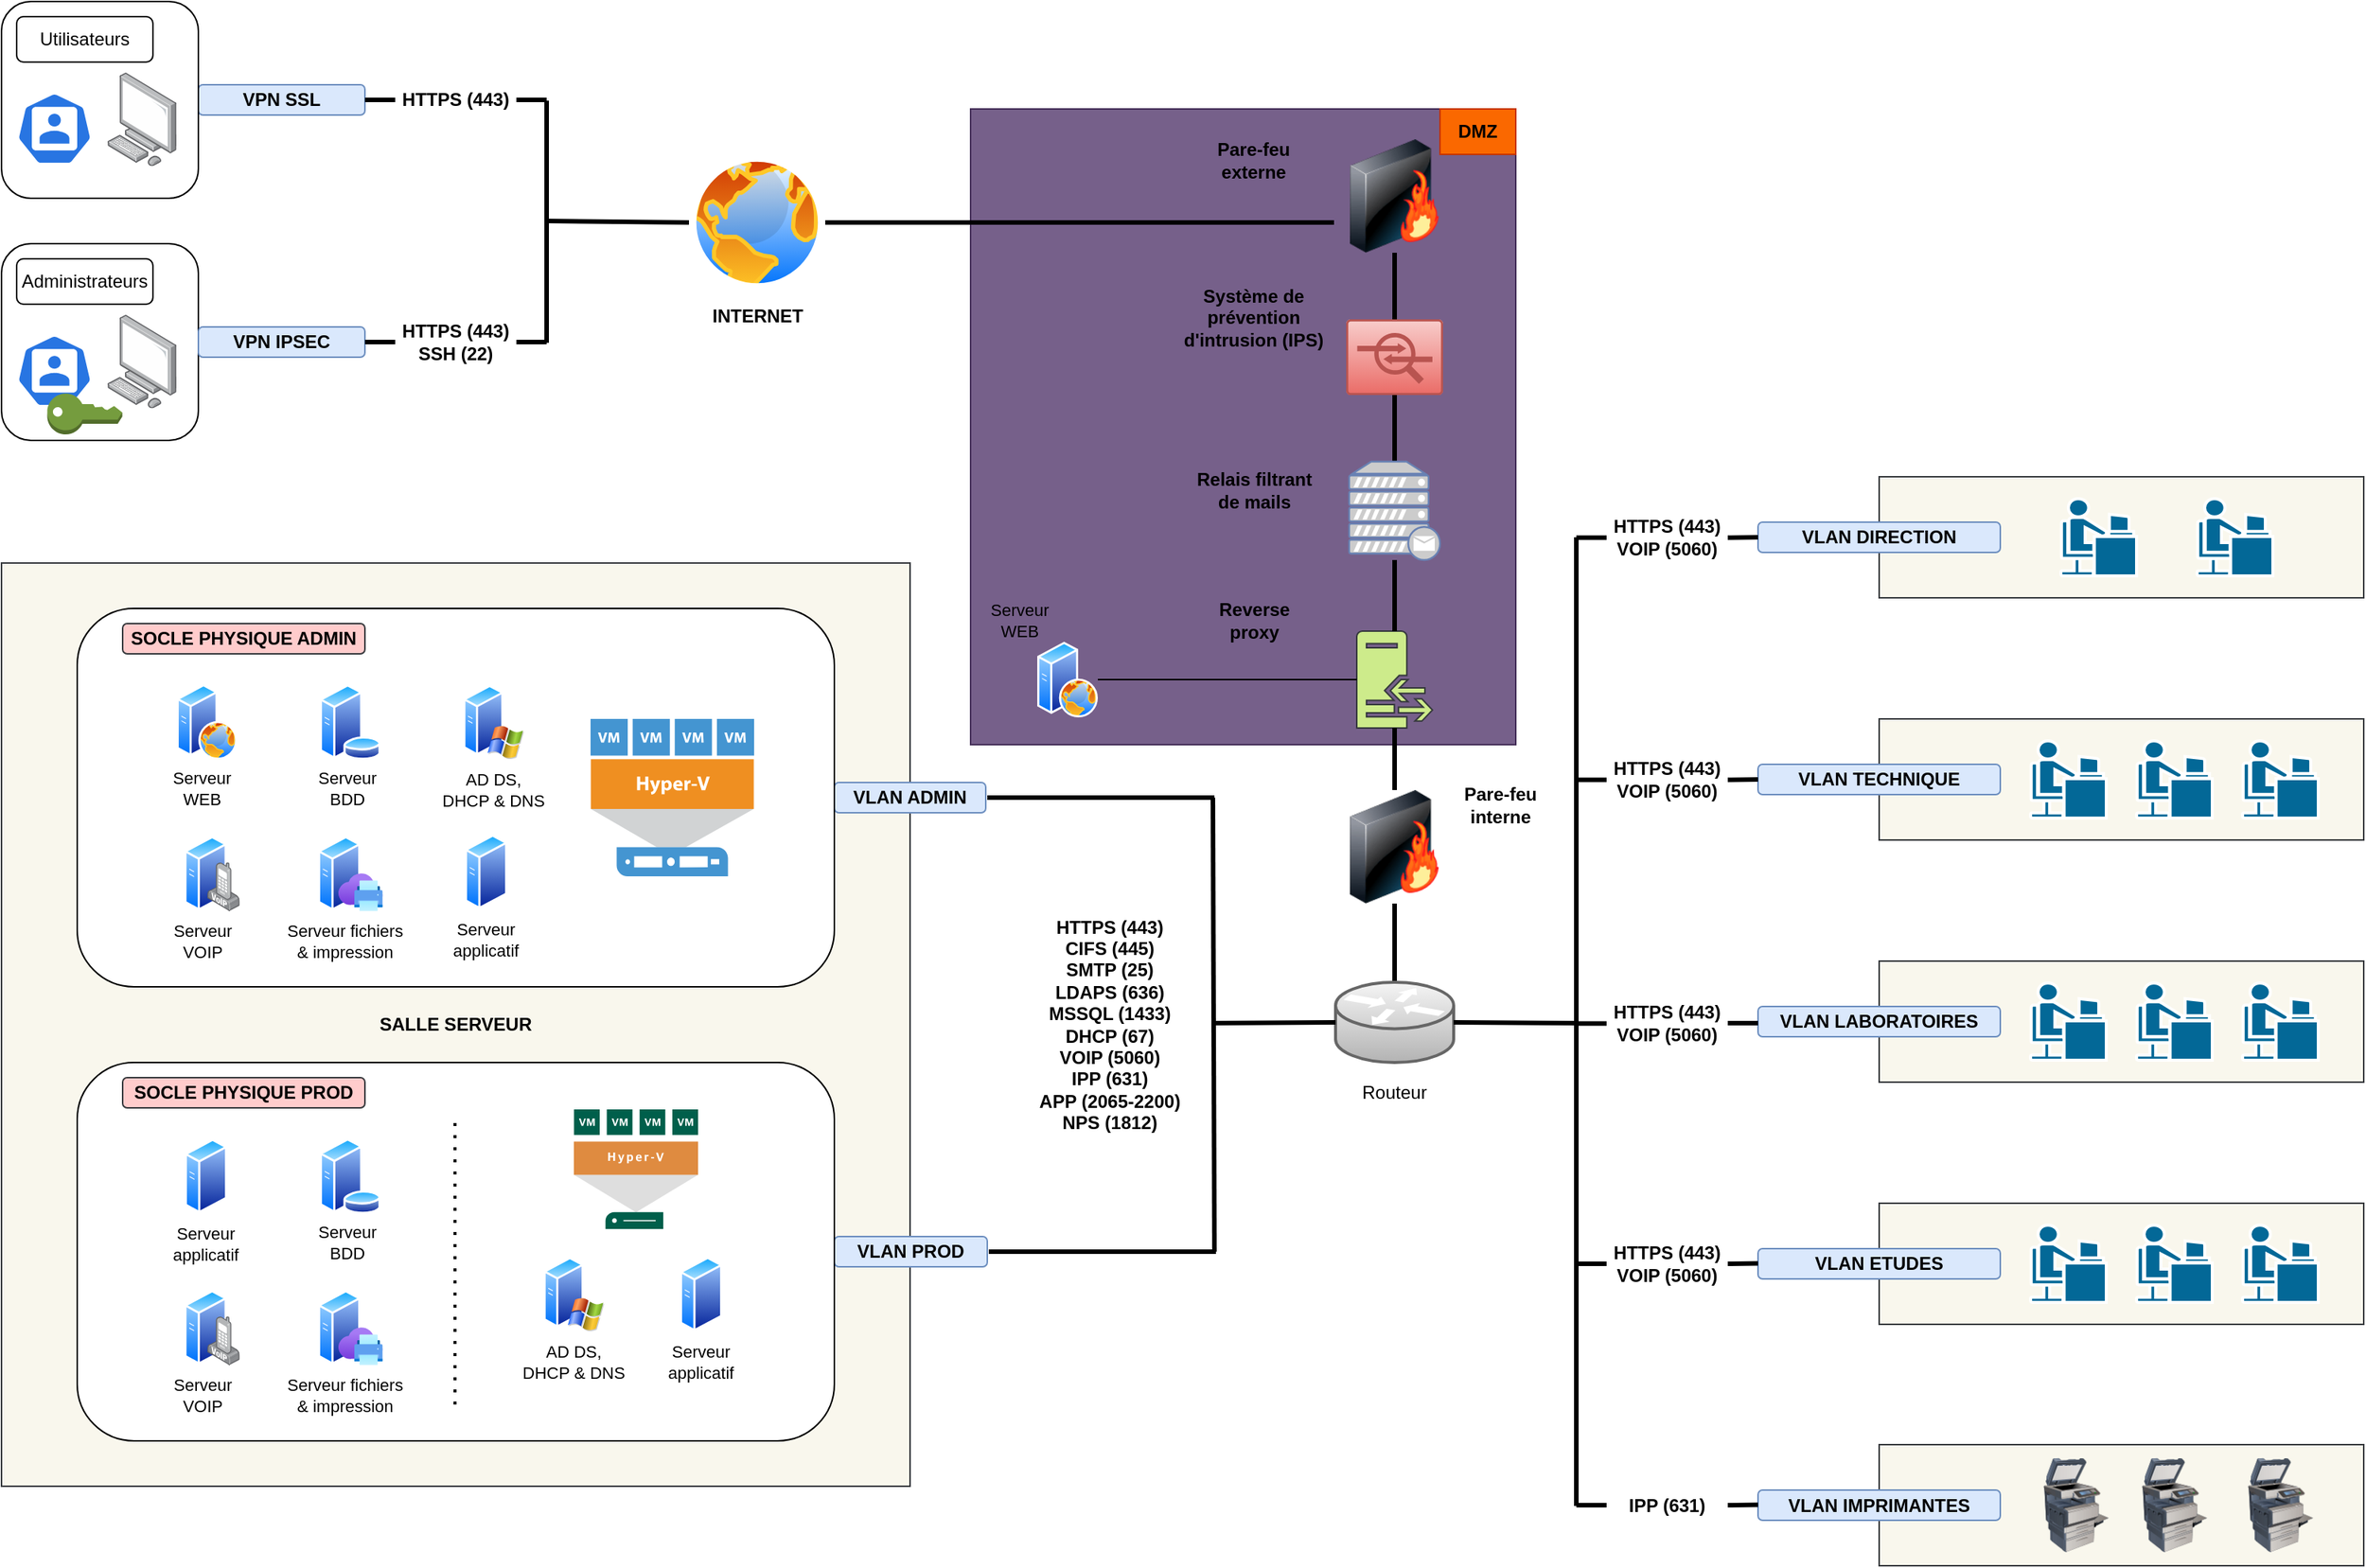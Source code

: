 <mxfile version="21.6.8" type="github">
  <diagram name="Page-1" id="MCT49AQhwEGtnlmwYJ10">
    <mxGraphModel dx="1687" dy="893" grid="1" gridSize="10" guides="1" tooltips="1" connect="1" arrows="1" fold="1" page="1" pageScale="1" pageWidth="1654" pageHeight="1169" math="0" shadow="0">
      <root>
        <mxCell id="0" />
        <mxCell id="1" parent="0" />
        <mxCell id="jCJfGkQqWoNBRLW-9uKO-20" value="" style="rounded=0;whiteSpace=wrap;html=1;shadow=0;glass=0;align=center;fillColor=#f9f7ed;strokeColor=#36393d;" vertex="1" parent="1">
          <mxGeometry x="1240" y="982.5" width="320" height="80" as="geometry" />
        </mxCell>
        <mxCell id="b2DGYJgMwJJJ3EHB0AAI-1" value="" style="rounded=0;whiteSpace=wrap;html=1;fillColor=#76608a;fontColor=#ffffff;strokeColor=#432D57;" parent="1" vertex="1">
          <mxGeometry x="640" y="100" width="360" height="420" as="geometry" />
        </mxCell>
        <mxCell id="NRB_2qwOOceBcr5W2XaW-192" value="" style="rounded=0;whiteSpace=wrap;html=1;shadow=0;glass=0;align=center;fillColor=#f9f7ed;strokeColor=#36393d;" parent="1" vertex="1">
          <mxGeometry x="1240" y="823" width="320" height="80" as="geometry" />
        </mxCell>
        <mxCell id="NRB_2qwOOceBcr5W2XaW-191" value="" style="rounded=0;whiteSpace=wrap;html=1;shadow=0;glass=0;align=center;fillColor=#f9f7ed;strokeColor=#36393d;" parent="1" vertex="1">
          <mxGeometry x="1240" y="663" width="320" height="80" as="geometry" />
        </mxCell>
        <mxCell id="NRB_2qwOOceBcr5W2XaW-190" value="" style="rounded=0;whiteSpace=wrap;html=1;shadow=0;glass=0;align=center;fillColor=#f9f7ed;strokeColor=#36393d;" parent="1" vertex="1">
          <mxGeometry x="1240" y="503" width="320" height="80" as="geometry" />
        </mxCell>
        <mxCell id="NRB_2qwOOceBcr5W2XaW-188" value="" style="rounded=0;whiteSpace=wrap;html=1;shadow=0;glass=0;align=center;fillColor=#f9f7ed;strokeColor=#36393d;" parent="1" vertex="1">
          <mxGeometry x="1240" y="343" width="320" height="80" as="geometry" />
        </mxCell>
        <mxCell id="NRB_2qwOOceBcr5W2XaW-57" value="&lt;div align=&quot;center&quot;&gt;&lt;b&gt;SALLE SERVEUR&lt;/b&gt;&lt;/div&gt;" style="rounded=0;whiteSpace=wrap;html=1;shadow=0;glass=0;align=center;fillColor=#f9f7ed;strokeColor=#36393d;" parent="1" vertex="1">
          <mxGeometry y="400" width="600" height="610" as="geometry" />
        </mxCell>
        <mxCell id="4GmKf-bt9O3A-WDNOiVA-13" value="" style="rounded=1;whiteSpace=wrap;html=1;" parent="1" vertex="1">
          <mxGeometry y="189" width="130" height="130" as="geometry" />
        </mxCell>
        <mxCell id="4GmKf-bt9O3A-WDNOiVA-14" value="" style="image;points=[];aspect=fixed;html=1;align=center;shadow=0;dashed=0;image=img/lib/allied_telesis/computer_and_terminals/Personal_Computer.svg;" parent="1" vertex="1">
          <mxGeometry x="70" y="236" width="45.6" height="61.8" as="geometry" />
        </mxCell>
        <mxCell id="4GmKf-bt9O3A-WDNOiVA-15" value="" style="sketch=0;html=1;dashed=0;whitespace=wrap;fillColor=#2875E2;strokeColor=#ffffff;points=[[0.005,0.63,0],[0.1,0.2,0],[0.9,0.2,0],[0.5,0,0],[0.995,0.63,0],[0.72,0.99,0],[0.5,1,0],[0.28,0.99,0]];verticalLabelPosition=bottom;align=center;verticalAlign=top;shape=mxgraph.kubernetes.icon;prIcon=user" parent="1" vertex="1">
          <mxGeometry x="10" y="249" width="50" height="48" as="geometry" />
        </mxCell>
        <mxCell id="4GmKf-bt9O3A-WDNOiVA-16" value="Administrateurs" style="rounded=1;whiteSpace=wrap;html=1;" parent="1" vertex="1">
          <mxGeometry x="10" y="199" width="90" height="30" as="geometry" />
        </mxCell>
        <mxCell id="4GmKf-bt9O3A-WDNOiVA-17" value="" style="endArrow=none;html=1;rounded=0;exitX=1;exitY=0.5;exitDx=0;exitDy=0;strokeWidth=3;" parent="1" source="NRB_2qwOOceBcr5W2XaW-197" edge="1">
          <mxGeometry width="50" height="50" relative="1" as="geometry">
            <mxPoint x="190" y="319" as="sourcePoint" />
            <mxPoint x="360" y="94" as="targetPoint" />
          </mxGeometry>
        </mxCell>
        <mxCell id="4GmKf-bt9O3A-WDNOiVA-18" value="" style="endArrow=none;html=1;rounded=0;exitX=1;exitY=0.5;exitDx=0;exitDy=0;strokeWidth=3;jumpStyle=gap;" parent="1" source="NRB_2qwOOceBcr5W2XaW-200" edge="1">
          <mxGeometry width="50" height="50" relative="1" as="geometry">
            <mxPoint x="150" y="259" as="sourcePoint" />
            <mxPoint x="360" y="254" as="targetPoint" />
          </mxGeometry>
        </mxCell>
        <mxCell id="NRB_2qwOOceBcr5W2XaW-8" value="&lt;b&gt;VPN SSL&lt;br&gt;&lt;/b&gt;" style="rounded=1;whiteSpace=wrap;html=1;shadow=0;glass=0;fillColor=#dae8fc;strokeColor=#6c8ebf;" parent="1" vertex="1">
          <mxGeometry x="130" y="84" width="110" height="20" as="geometry" />
        </mxCell>
        <mxCell id="NRB_2qwOOceBcr5W2XaW-9" value="&lt;p align=&quot;center&quot; style=&quot;line-height: 120%;&quot;&gt;&lt;/p&gt;&lt;div align=&quot;center&quot;&gt;&lt;b&gt;VPN IPSEC&lt;/b&gt;&lt;br&gt;&lt;/div&gt;&lt;p align=&quot;center&quot;&gt;&lt;/p&gt;" style="rounded=1;whiteSpace=wrap;html=1;shadow=0;glass=0;fillColor=#dae8fc;strokeColor=#6c8ebf;align=center;" parent="1" vertex="1">
          <mxGeometry x="130" y="244" width="110" height="20" as="geometry" />
        </mxCell>
        <mxCell id="NRB_2qwOOceBcr5W2XaW-11" value="" style="endArrow=none;html=1;rounded=0;strokeWidth=3;" parent="1" edge="1">
          <mxGeometry width="50" height="50" relative="1" as="geometry">
            <mxPoint x="360" y="254.5" as="sourcePoint" />
            <mxPoint x="360" y="94.5" as="targetPoint" />
          </mxGeometry>
        </mxCell>
        <mxCell id="NRB_2qwOOceBcr5W2XaW-12" value="" style="endArrow=none;html=1;rounded=0;strokeWidth=3;entryX=0;entryY=0.5;entryDx=0;entryDy=0;" parent="1" target="NRB_2qwOOceBcr5W2XaW-10" edge="1">
          <mxGeometry width="50" height="50" relative="1" as="geometry">
            <mxPoint x="360" y="174" as="sourcePoint" />
            <mxPoint x="480.0" y="172" as="targetPoint" />
          </mxGeometry>
        </mxCell>
        <mxCell id="NRB_2qwOOceBcr5W2XaW-10" value="&lt;b&gt;INTERNET&lt;/b&gt;" style="image;aspect=fixed;perimeter=ellipsePerimeter;html=1;align=center;shadow=0;dashed=0;spacingTop=3;image=img/lib/active_directory/internet_globe.svg;" parent="1" vertex="1">
          <mxGeometry x="454" y="130" width="90" height="90" as="geometry" />
        </mxCell>
        <mxCell id="NRB_2qwOOceBcr5W2XaW-16" value="" style="image;html=1;image=img/lib/clip_art/networking/Firewall-page1_128x128.png;imageBackground=none;" parent="1" vertex="1">
          <mxGeometry x="882.5" y="120" width="75" height="75" as="geometry" />
        </mxCell>
        <mxCell id="NRB_2qwOOceBcr5W2XaW-17" value="" style="sketch=0;points=[[0.015,0.015,0],[0.985,0.015,0],[0.985,0.985,0],[0.015,0.985,0],[0.25,0,0],[0.5,0,0],[0.75,0,0],[1,0.25,0],[1,0.5,0],[1,0.75,0],[0.75,1,0],[0.5,1,0],[0.25,1,0],[0,0.75,0],[0,0.5,0],[0,0.25,0]];verticalLabelPosition=bottom;html=1;verticalAlign=top;aspect=fixed;align=center;pointerEvents=1;shape=mxgraph.cisco19.rect;prIcon=ips_ids;fillColor=#f8cecc;strokeColor=#b85450;gradientColor=#ea6b66;gradientDirection=south;" parent="1" vertex="1">
          <mxGeometry x="888" y="239" width="64" height="50" as="geometry" />
        </mxCell>
        <mxCell id="NRB_2qwOOceBcr5W2XaW-18" value="" style="endArrow=none;html=1;rounded=0;strokeWidth=3;entryX=0.5;entryY=1;entryDx=0;entryDy=0;exitX=0.5;exitY=0;exitDx=0;exitDy=0;exitPerimeter=0;" parent="1" source="NRB_2qwOOceBcr5W2XaW-17" target="NRB_2qwOOceBcr5W2XaW-16" edge="1">
          <mxGeometry width="50" height="50" relative="1" as="geometry">
            <mxPoint x="930" y="270" as="sourcePoint" />
            <mxPoint x="930" y="154" as="targetPoint" />
          </mxGeometry>
        </mxCell>
        <mxCell id="NRB_2qwOOceBcr5W2XaW-19" value="" style="sketch=0;pointerEvents=1;shadow=0;dashed=0;html=1;strokeColor=#36393d;fillColor=#cdeb8b;labelPosition=center;verticalLabelPosition=bottom;verticalAlign=top;outlineConnect=0;align=center;shape=mxgraph.office.servers.reverse_proxy;" parent="1" vertex="1">
          <mxGeometry x="895" y="445" width="50" height="64" as="geometry" />
        </mxCell>
        <mxCell id="NRB_2qwOOceBcr5W2XaW-20" value="" style="endArrow=none;html=1;rounded=0;strokeWidth=3;entryX=0.5;entryY=1;entryDx=0;entryDy=0;entryPerimeter=0;" parent="1" source="jCJfGkQqWoNBRLW-9uKO-28" target="NRB_2qwOOceBcr5W2XaW-17" edge="1">
          <mxGeometry width="50" height="50" relative="1" as="geometry">
            <mxPoint x="930" y="390" as="sourcePoint" />
            <mxPoint x="930" y="350" as="targetPoint" />
          </mxGeometry>
        </mxCell>
        <mxCell id="NRB_2qwOOceBcr5W2XaW-21" value="" style="endArrow=none;html=1;rounded=0;strokeWidth=3;exitX=0.5;exitY=0;exitDx=0;exitDy=0;" parent="1" source="NRB_2qwOOceBcr5W2XaW-22" target="NRB_2qwOOceBcr5W2XaW-19" edge="1">
          <mxGeometry width="50" height="50" relative="1" as="geometry">
            <mxPoint x="920" y="569" as="sourcePoint" />
            <mxPoint x="920" y="579" as="targetPoint" />
          </mxGeometry>
        </mxCell>
        <mxCell id="NRB_2qwOOceBcr5W2XaW-22" value="" style="image;html=1;image=img/lib/clip_art/networking/Firewall-page1_128x128.png;imageBackground=none;" parent="1" vertex="1">
          <mxGeometry x="882.5" y="550" width="75" height="75" as="geometry" />
        </mxCell>
        <mxCell id="NRB_2qwOOceBcr5W2XaW-23" value="" style="endArrow=none;html=1;rounded=0;strokeWidth=3;entryX=0.5;entryY=1;entryDx=0;entryDy=0;exitX=0.5;exitY=0;exitDx=0;exitDy=0;exitPerimeter=0;" parent="1" target="NRB_2qwOOceBcr5W2XaW-22" edge="1">
          <mxGeometry width="50" height="50" relative="1" as="geometry">
            <mxPoint x="920.0" y="683" as="sourcePoint" />
            <mxPoint x="930" y="597" as="targetPoint" />
          </mxGeometry>
        </mxCell>
        <mxCell id="NRB_2qwOOceBcr5W2XaW-27" value="" style="shape=mxgraph.cisco.routers.router;html=1;pointerEvents=1;dashed=0;strokeWidth=2;verticalLabelPosition=bottom;verticalAlign=top;align=center;outlineConnect=0;fillColor=#f5f5f5;gradientColor=#b3b3b3;strokeColor=#666666;" parent="1" vertex="1">
          <mxGeometry x="881" y="677" width="78" height="53" as="geometry" />
        </mxCell>
        <mxCell id="NRB_2qwOOceBcr5W2XaW-30" value="" style="endArrow=none;html=1;rounded=0;strokeWidth=3;entryX=0;entryY=0.5;entryDx=0;entryDy=0;entryPerimeter=0;targetPerimeterSpacing=0;" parent="1" target="NRB_2qwOOceBcr5W2XaW-27" edge="1">
          <mxGeometry width="50" height="50" relative="1" as="geometry">
            <mxPoint x="800" y="704" as="sourcePoint" />
            <mxPoint x="840" y="730" as="targetPoint" />
          </mxGeometry>
        </mxCell>
        <mxCell id="NRB_2qwOOceBcr5W2XaW-32" value="" style="endArrow=none;html=1;rounded=0;strokeWidth=3;" parent="1" edge="1">
          <mxGeometry width="50" height="50" relative="1" as="geometry">
            <mxPoint x="801" y="855" as="sourcePoint" />
            <mxPoint x="800" y="555" as="targetPoint" />
          </mxGeometry>
        </mxCell>
        <mxCell id="NRB_2qwOOceBcr5W2XaW-34" value="" style="endArrow=none;html=1;rounded=0;exitX=1;exitY=0.5;exitDx=0;exitDy=0;strokeWidth=3;jumpStyle=gap;" parent="1" edge="1">
          <mxGeometry width="50" height="50" relative="1" as="geometry">
            <mxPoint x="651" y="555" as="sourcePoint" />
            <mxPoint x="801" y="555" as="targetPoint" />
          </mxGeometry>
        </mxCell>
        <mxCell id="NRB_2qwOOceBcr5W2XaW-35" value="VLAN ADMIN" style="rounded=1;whiteSpace=wrap;html=1;shadow=0;glass=0;fillColor=#dae8fc;strokeColor=#6c8ebf;align=center;fontStyle=1" parent="1" vertex="1">
          <mxGeometry x="550" y="545" width="100" height="20" as="geometry" />
        </mxCell>
        <mxCell id="NRB_2qwOOceBcr5W2XaW-37" value="" style="endArrow=none;html=1;rounded=0;exitX=1;exitY=0.5;exitDx=0;exitDy=0;strokeWidth=3;jumpStyle=gap;" parent="1" edge="1">
          <mxGeometry width="50" height="50" relative="1" as="geometry">
            <mxPoint x="652.0" y="855" as="sourcePoint" />
            <mxPoint x="802" y="855" as="targetPoint" />
          </mxGeometry>
        </mxCell>
        <mxCell id="NRB_2qwOOceBcr5W2XaW-38" value="&lt;p align=&quot;center&quot; style=&quot;line-height: 120%;&quot;&gt;&lt;/p&gt;&lt;div align=&quot;center&quot;&gt;&lt;b&gt;VLAN PROD&lt;/b&gt;&lt;br&gt;&lt;/div&gt;&lt;p align=&quot;center&quot;&gt;&lt;/p&gt;" style="rounded=1;whiteSpace=wrap;html=1;shadow=0;glass=0;fillColor=#dae8fc;strokeColor=#6c8ebf;align=center;" parent="1" vertex="1">
          <mxGeometry x="550" y="845" width="101" height="20" as="geometry" />
        </mxCell>
        <mxCell id="NRB_2qwOOceBcr5W2XaW-51" value="" style="outlineConnect=0;dashed=0;verticalLabelPosition=bottom;verticalAlign=top;align=center;html=1;shape=mxgraph.aws3.add_on;fillColor=#759C3E;gradientColor=none;" parent="1" vertex="1">
          <mxGeometry x="30.25" y="288" width="49.5" height="27" as="geometry" />
        </mxCell>
        <mxCell id="NRB_2qwOOceBcr5W2XaW-52" value="" style="rounded=1;whiteSpace=wrap;html=1;" parent="1" vertex="1">
          <mxGeometry y="29" width="130" height="130" as="geometry" />
        </mxCell>
        <mxCell id="NRB_2qwOOceBcr5W2XaW-53" value="" style="image;points=[];aspect=fixed;html=1;align=center;shadow=0;dashed=0;image=img/lib/allied_telesis/computer_and_terminals/Personal_Computer.svg;" parent="1" vertex="1">
          <mxGeometry x="70" y="76" width="45.6" height="61.8" as="geometry" />
        </mxCell>
        <mxCell id="NRB_2qwOOceBcr5W2XaW-54" value="" style="sketch=0;html=1;dashed=0;whitespace=wrap;fillColor=#2875E2;strokeColor=#ffffff;points=[[0.005,0.63,0],[0.1,0.2,0],[0.9,0.2,0],[0.5,0,0],[0.995,0.63,0],[0.72,0.99,0],[0.5,1,0],[0.28,0.99,0]];verticalLabelPosition=bottom;align=center;verticalAlign=top;shape=mxgraph.kubernetes.icon;prIcon=user" parent="1" vertex="1">
          <mxGeometry x="10" y="89" width="50" height="48" as="geometry" />
        </mxCell>
        <mxCell id="NRB_2qwOOceBcr5W2XaW-55" value="Utilisateurs" style="rounded=1;whiteSpace=wrap;html=1;" parent="1" vertex="1">
          <mxGeometry x="10" y="39" width="90" height="30" as="geometry" />
        </mxCell>
        <mxCell id="NRB_2qwOOceBcr5W2XaW-58" value="" style="endArrow=none;html=1;rounded=0;strokeWidth=3;exitX=1;exitY=0.5;exitDx=0;exitDy=0;" parent="1" source="NRB_2qwOOceBcr5W2XaW-10" edge="1">
          <mxGeometry width="50" height="50" relative="1" as="geometry">
            <mxPoint x="620.0" y="150.0" as="sourcePoint" />
            <mxPoint x="880" y="175" as="targetPoint" />
          </mxGeometry>
        </mxCell>
        <mxCell id="NRB_2qwOOceBcr5W2XaW-62" value="" style="rounded=1;whiteSpace=wrap;html=1;align=center;" parent="1" vertex="1">
          <mxGeometry x="50" y="730" width="500" height="250" as="geometry" />
        </mxCell>
        <mxCell id="NRB_2qwOOceBcr5W2XaW-66" value="&lt;b&gt;SOCLE PHYSIQUE ADMIN&lt;/b&gt;" style="text;html=1;strokeColor=#ae4132;fillColor=#fad9d5;align=center;verticalAlign=middle;whiteSpace=wrap;rounded=1;" parent="1" vertex="1">
          <mxGeometry x="80" y="440" width="160" height="20" as="geometry" />
        </mxCell>
        <mxCell id="NRB_2qwOOceBcr5W2XaW-67" value="&lt;b&gt;SOCLE PHYSIQUE PROD&lt;/b&gt;" style="text;html=1;strokeColor=#36393d;fillColor=#ffcccc;align=center;verticalAlign=middle;whiteSpace=wrap;rounded=1;" parent="1" vertex="1">
          <mxGeometry x="80" y="740" width="160" height="20" as="geometry" />
        </mxCell>
        <mxCell id="NRB_2qwOOceBcr5W2XaW-71" value="" style="endArrow=none;dashed=1;html=1;dashPattern=1 3;strokeWidth=2;rounded=0;" parent="1" edge="1">
          <mxGeometry width="50" height="50" relative="1" as="geometry">
            <mxPoint x="299.5" y="770" as="sourcePoint" />
            <mxPoint x="299.5" y="960" as="targetPoint" />
          </mxGeometry>
        </mxCell>
        <mxCell id="NRB_2qwOOceBcr5W2XaW-131" value="" style="group;fontSize=11;" parent="1" vertex="1" connectable="0">
          <mxGeometry x="343" y="858" width="70" height="90" as="geometry" />
        </mxCell>
        <mxCell id="NRB_2qwOOceBcr5W2XaW-47" value="" style="image;aspect=fixed;perimeter=ellipsePerimeter;html=1;align=center;shadow=0;dashed=0;spacingTop=3;image=img/lib/active_directory/windows_server_2.svg;" parent="NRB_2qwOOceBcr5W2XaW-131" vertex="1">
          <mxGeometry x="15" width="40" height="50" as="geometry" />
        </mxCell>
        <mxCell id="NRB_2qwOOceBcr5W2XaW-81" value="&lt;font style=&quot;font-size: 11px;&quot;&gt;AD DS, DHCP &amp;amp; DNS&lt;br&gt;&lt;/font&gt;" style="text;html=1;strokeColor=none;fillColor=none;align=center;verticalAlign=middle;whiteSpace=wrap;rounded=0;fontStyle=0;fontSize=11;" parent="NRB_2qwOOceBcr5W2XaW-131" vertex="1">
          <mxGeometry y="55" width="70" height="30" as="geometry" />
        </mxCell>
        <mxCell id="NRB_2qwOOceBcr5W2XaW-132" value="" style="group" parent="1" vertex="1" connectable="0">
          <mxGeometry x="427" y="858" width="70" height="90" as="geometry" />
        </mxCell>
        <mxCell id="NRB_2qwOOceBcr5W2XaW-96" value="Serveur applicatif" style="text;html=1;strokeColor=none;fillColor=none;align=center;verticalAlign=middle;whiteSpace=wrap;rounded=0;fontStyle=0;fontSize=11;" parent="NRB_2qwOOceBcr5W2XaW-132" vertex="1">
          <mxGeometry y="55" width="70" height="30" as="geometry" />
        </mxCell>
        <mxCell id="NRB_2qwOOceBcr5W2XaW-125" value="" style="group" parent="NRB_2qwOOceBcr5W2XaW-132" vertex="1" connectable="0">
          <mxGeometry x="21" width="38" height="50" as="geometry" />
        </mxCell>
        <mxCell id="NRB_2qwOOceBcr5W2XaW-79" value="" style="image;aspect=fixed;perimeter=ellipsePerimeter;html=1;align=center;shadow=0;dashed=0;spacingTop=3;image=img/lib/active_directory/generic_server.svg;" parent="NRB_2qwOOceBcr5W2XaW-125" vertex="1">
          <mxGeometry width="28.0" height="50" as="geometry" />
        </mxCell>
        <mxCell id="NRB_2qwOOceBcr5W2XaW-97" value="" style="shape=image;html=1;verticalAlign=top;verticalLabelPosition=bottom;labelBackgroundColor=#ffffff;imageAspect=0;aspect=fixed;image=https://cdn1.iconfinder.com/data/icons/Vista-Inspirate_1.0/128x128/apps/debian.png" parent="NRB_2qwOOceBcr5W2XaW-125" vertex="1">
          <mxGeometry x="10" y="22" width="28" height="28" as="geometry" />
        </mxCell>
        <mxCell id="NRB_2qwOOceBcr5W2XaW-148" value="" style="group" parent="1" vertex="1" connectable="0">
          <mxGeometry x="100" y="880" width="90" height="85" as="geometry" />
        </mxCell>
        <mxCell id="NRB_2qwOOceBcr5W2XaW-143" value="" style="group" parent="NRB_2qwOOceBcr5W2XaW-148" vertex="1" connectable="0">
          <mxGeometry width="90" height="85" as="geometry" />
        </mxCell>
        <mxCell id="NRB_2qwOOceBcr5W2XaW-122" value="" style="image;aspect=fixed;perimeter=ellipsePerimeter;html=1;align=center;shadow=0;dashed=0;spacingTop=3;image=img/lib/active_directory/generic_server.svg;" parent="NRB_2qwOOceBcr5W2XaW-143" vertex="1">
          <mxGeometry x="20.73" width="28.0" height="50" as="geometry" />
        </mxCell>
        <mxCell id="NRB_2qwOOceBcr5W2XaW-140" value="Serveur VOIP" style="text;html=1;strokeColor=none;fillColor=none;align=center;verticalAlign=middle;whiteSpace=wrap;rounded=0;fontStyle=0;fontSize=11;" parent="NRB_2qwOOceBcr5W2XaW-143" vertex="1">
          <mxGeometry y="55" width="66" height="30" as="geometry" />
        </mxCell>
        <mxCell id="NRB_2qwOOceBcr5W2XaW-144" value="Serveur fichiers &amp;amp; impression" style="text;html=1;strokeColor=none;fillColor=none;align=center;verticalAlign=middle;whiteSpace=wrap;rounded=0;fontStyle=0;fontSize=11;" parent="NRB_2qwOOceBcr5W2XaW-143" vertex="1">
          <mxGeometry x="87" y="47" width="80" height="45" as="geometry" />
        </mxCell>
        <mxCell id="NRB_2qwOOceBcr5W2XaW-106" value="" style="image;points=[];aspect=fixed;html=1;align=center;shadow=0;dashed=0;image=img/lib/allied_telesis/computer_and_terminals/VOIP_IP_phone.svg;" parent="NRB_2qwOOceBcr5W2XaW-148" vertex="1">
          <mxGeometry x="36" y="17.64" width="21.29" height="32.36" as="geometry" />
        </mxCell>
        <mxCell id="NRB_2qwOOceBcr5W2XaW-150" value="" style="group" parent="1" vertex="1" connectable="0">
          <mxGeometry x="190" y="880" width="80" height="100" as="geometry" />
        </mxCell>
        <mxCell id="NRB_2qwOOceBcr5W2XaW-124" value="" style="group" parent="NRB_2qwOOceBcr5W2XaW-150" vertex="1" connectable="0">
          <mxGeometry x="19.0" width="46.61" height="60" as="geometry" />
        </mxCell>
        <mxCell id="NRB_2qwOOceBcr5W2XaW-121" value="" style="image;aspect=fixed;perimeter=ellipsePerimeter;html=1;align=center;shadow=0;dashed=0;spacingTop=3;image=img/lib/active_directory/generic_server.svg;" parent="NRB_2qwOOceBcr5W2XaW-124" vertex="1">
          <mxGeometry width="28.0" height="50" as="geometry" />
        </mxCell>
        <mxCell id="NRB_2qwOOceBcr5W2XaW-108" value="" style="image;aspect=fixed;html=1;points=[];align=center;fontSize=12;image=img/lib/azure2/management_governance/Universal_Print.svg;" parent="NRB_2qwOOceBcr5W2XaW-124" vertex="1">
          <mxGeometry x="13.44" y="25" width="29.31" height="25" as="geometry" />
        </mxCell>
        <mxCell id="NRB_2qwOOceBcr5W2XaW-155" value="Routeur" style="text;html=1;strokeColor=none;fillColor=none;align=center;verticalAlign=middle;whiteSpace=wrap;rounded=0;" parent="1" vertex="1">
          <mxGeometry x="890" y="735" width="60" height="30" as="geometry" />
        </mxCell>
        <mxCell id="NRB_2qwOOceBcr5W2XaW-156" value="Pare-feu interne" style="text;html=1;strokeColor=none;fillColor=none;align=center;verticalAlign=middle;whiteSpace=wrap;rounded=0;fontStyle=1" parent="1" vertex="1">
          <mxGeometry x="960" y="545" width="60" height="30" as="geometry" />
        </mxCell>
        <mxCell id="NRB_2qwOOceBcr5W2XaW-157" value="Pare-feu externe" style="text;html=1;strokeColor=none;fillColor=none;align=center;verticalAlign=middle;whiteSpace=wrap;rounded=0;fontStyle=1" parent="1" vertex="1">
          <mxGeometry x="797" y="116" width="60" height="36" as="geometry" />
        </mxCell>
        <mxCell id="NRB_2qwOOceBcr5W2XaW-159" value="Système de prévention d&#39;intrusion (IPS)" style="text;html=1;strokeColor=none;fillColor=none;align=center;verticalAlign=middle;whiteSpace=wrap;rounded=0;fontStyle=1" parent="1" vertex="1">
          <mxGeometry x="776" y="210" width="102.25" height="56" as="geometry" />
        </mxCell>
        <mxCell id="NRB_2qwOOceBcr5W2XaW-161" value="&lt;div&gt;Reverse&lt;/div&gt;&lt;div&gt;proxy&lt;/div&gt;" style="text;html=1;strokeColor=none;fillColor=none;align=center;verticalAlign=middle;whiteSpace=wrap;rounded=0;fontStyle=1" parent="1" vertex="1">
          <mxGeometry x="796.5" y="418.12" width="60.5" height="39.75" as="geometry" />
        </mxCell>
        <mxCell id="NRB_2qwOOceBcr5W2XaW-162" value="" style="endArrow=none;html=1;rounded=0;strokeWidth=3;" parent="1" edge="1">
          <mxGeometry width="50" height="50" relative="1" as="geometry">
            <mxPoint x="1040" y="1023" as="sourcePoint" />
            <mxPoint x="1040" y="383" as="targetPoint" />
          </mxGeometry>
        </mxCell>
        <mxCell id="NRB_2qwOOceBcr5W2XaW-163" value="" style="endArrow=none;html=1;rounded=0;exitX=1;exitY=0.5;exitDx=0;exitDy=0;strokeWidth=3;jumpStyle=gap;entryX=0;entryY=0.5;entryDx=0;entryDy=0;" parent="1" target="NRB_2qwOOceBcr5W2XaW-203" edge="1">
          <mxGeometry width="50" height="50" relative="1" as="geometry">
            <mxPoint x="1040" y="383.26" as="sourcePoint" />
            <mxPoint x="1160" y="383" as="targetPoint" />
          </mxGeometry>
        </mxCell>
        <mxCell id="NRB_2qwOOceBcr5W2XaW-165" value="" style="endArrow=none;html=1;rounded=0;strokeWidth=3;targetPerimeterSpacing=0;exitX=1;exitY=0.5;exitDx=0;exitDy=0;exitPerimeter=0;spacing=0;" parent="1" source="NRB_2qwOOceBcr5W2XaW-27" edge="1">
          <mxGeometry width="50" height="50" relative="1" as="geometry">
            <mxPoint x="969" y="704.5" as="sourcePoint" />
            <mxPoint x="1040" y="704" as="targetPoint" />
          </mxGeometry>
        </mxCell>
        <mxCell id="NRB_2qwOOceBcr5W2XaW-169" value="VLAN DIRECTION" style="rounded=1;whiteSpace=wrap;html=1;shadow=0;glass=0;fillColor=#dae8fc;strokeColor=#6c8ebf;align=center;fontStyle=1" parent="1" vertex="1">
          <mxGeometry x="1160" y="373" width="160" height="20" as="geometry" />
        </mxCell>
        <mxCell id="NRB_2qwOOceBcr5W2XaW-171" value="VLAN TECHNIQUE" style="rounded=1;whiteSpace=wrap;html=1;shadow=0;glass=0;fillColor=#dae8fc;strokeColor=#6c8ebf;align=center;fontStyle=1" parent="1" vertex="1">
          <mxGeometry x="1160" y="533" width="160" height="20" as="geometry" />
        </mxCell>
        <mxCell id="NRB_2qwOOceBcr5W2XaW-172" value="VLAN LABORATOIRES" style="rounded=1;whiteSpace=wrap;html=1;shadow=0;glass=0;fillColor=#dae8fc;strokeColor=#6c8ebf;align=center;fontStyle=1" parent="1" vertex="1">
          <mxGeometry x="1160" y="693" width="160" height="20" as="geometry" />
        </mxCell>
        <mxCell id="NRB_2qwOOceBcr5W2XaW-173" value="VLAN ETUDES" style="rounded=1;whiteSpace=wrap;html=1;shadow=0;glass=0;fillColor=#dae8fc;strokeColor=#6c8ebf;align=center;fontStyle=1" parent="1" vertex="1">
          <mxGeometry x="1160" y="853" width="160" height="20" as="geometry" />
        </mxCell>
        <mxCell id="NRB_2qwOOceBcr5W2XaW-175" value="" style="shape=mxgraph.cisco.people.androgenous_person;sketch=0;html=1;pointerEvents=1;dashed=0;fillColor=#036897;strokeColor=#ffffff;strokeWidth=2;verticalLabelPosition=bottom;verticalAlign=top;align=center;outlineConnect=0;" parent="1" vertex="1">
          <mxGeometry x="1360" y="357.5" width="50" height="51" as="geometry" />
        </mxCell>
        <mxCell id="NRB_2qwOOceBcr5W2XaW-176" value="" style="shape=mxgraph.cisco.people.androgenous_person;sketch=0;html=1;pointerEvents=1;dashed=0;fillColor=#036897;strokeColor=#ffffff;strokeWidth=2;verticalLabelPosition=bottom;verticalAlign=top;align=center;outlineConnect=0;" parent="1" vertex="1">
          <mxGeometry x="1450" y="357.5" width="50" height="51" as="geometry" />
        </mxCell>
        <mxCell id="NRB_2qwOOceBcr5W2XaW-177" value="" style="shape=mxgraph.cisco.people.androgenous_person;sketch=0;html=1;pointerEvents=1;dashed=0;fillColor=#036897;strokeColor=#ffffff;strokeWidth=2;verticalLabelPosition=bottom;verticalAlign=top;align=center;outlineConnect=0;" parent="1" vertex="1">
          <mxGeometry x="1340" y="517.5" width="50" height="51" as="geometry" />
        </mxCell>
        <mxCell id="NRB_2qwOOceBcr5W2XaW-178" value="" style="shape=mxgraph.cisco.people.androgenous_person;sketch=0;html=1;pointerEvents=1;dashed=0;fillColor=#036897;strokeColor=#ffffff;strokeWidth=2;verticalLabelPosition=bottom;verticalAlign=top;align=center;outlineConnect=0;" parent="1" vertex="1">
          <mxGeometry x="1410" y="517.5" width="50" height="51" as="geometry" />
        </mxCell>
        <mxCell id="NRB_2qwOOceBcr5W2XaW-179" value="" style="shape=mxgraph.cisco.people.androgenous_person;sketch=0;html=1;pointerEvents=1;dashed=0;fillColor=#036897;strokeColor=#ffffff;strokeWidth=2;verticalLabelPosition=bottom;verticalAlign=top;align=center;outlineConnect=0;" parent="1" vertex="1">
          <mxGeometry x="1480" y="517.5" width="50" height="51" as="geometry" />
        </mxCell>
        <mxCell id="NRB_2qwOOceBcr5W2XaW-180" value="" style="shape=mxgraph.cisco.people.androgenous_person;sketch=0;html=1;pointerEvents=1;dashed=0;fillColor=#036897;strokeColor=#ffffff;strokeWidth=2;verticalLabelPosition=bottom;verticalAlign=top;align=center;outlineConnect=0;" parent="1" vertex="1">
          <mxGeometry x="1340" y="677.5" width="50" height="51" as="geometry" />
        </mxCell>
        <mxCell id="NRB_2qwOOceBcr5W2XaW-181" value="" style="shape=mxgraph.cisco.people.androgenous_person;sketch=0;html=1;pointerEvents=1;dashed=0;fillColor=#036897;strokeColor=#ffffff;strokeWidth=2;verticalLabelPosition=bottom;verticalAlign=top;align=center;outlineConnect=0;" parent="1" vertex="1">
          <mxGeometry x="1410" y="677.5" width="50" height="51" as="geometry" />
        </mxCell>
        <mxCell id="NRB_2qwOOceBcr5W2XaW-182" value="" style="shape=mxgraph.cisco.people.androgenous_person;sketch=0;html=1;pointerEvents=1;dashed=0;fillColor=#036897;strokeColor=#ffffff;strokeWidth=2;verticalLabelPosition=bottom;verticalAlign=top;align=center;outlineConnect=0;" parent="1" vertex="1">
          <mxGeometry x="1480" y="677.5" width="50" height="51" as="geometry" />
        </mxCell>
        <mxCell id="NRB_2qwOOceBcr5W2XaW-183" value="" style="shape=mxgraph.cisco.people.androgenous_person;sketch=0;html=1;pointerEvents=1;dashed=0;fillColor=#036897;strokeColor=#ffffff;strokeWidth=2;verticalLabelPosition=bottom;verticalAlign=top;align=center;outlineConnect=0;" parent="1" vertex="1">
          <mxGeometry x="1340" y="837.5" width="50" height="51" as="geometry" />
        </mxCell>
        <mxCell id="NRB_2qwOOceBcr5W2XaW-184" value="" style="shape=mxgraph.cisco.people.androgenous_person;sketch=0;html=1;pointerEvents=1;dashed=0;fillColor=#036897;strokeColor=#ffffff;strokeWidth=2;verticalLabelPosition=bottom;verticalAlign=top;align=center;outlineConnect=0;" parent="1" vertex="1">
          <mxGeometry x="1410" y="837.5" width="50" height="51" as="geometry" />
        </mxCell>
        <mxCell id="NRB_2qwOOceBcr5W2XaW-185" value="" style="shape=mxgraph.cisco.people.androgenous_person;sketch=0;html=1;pointerEvents=1;dashed=0;fillColor=#036897;strokeColor=#ffffff;strokeWidth=2;verticalLabelPosition=bottom;verticalAlign=top;align=center;outlineConnect=0;" parent="1" vertex="1">
          <mxGeometry x="1480" y="837.5" width="50" height="51" as="geometry" />
        </mxCell>
        <mxCell id="NRB_2qwOOceBcr5W2XaW-196" value="" style="image;html=1;image=img/lib/clip_art/computers/Printer_Commercial_128x128.png" parent="1" vertex="1">
          <mxGeometry x="1340" y="991" width="60" height="63" as="geometry" />
        </mxCell>
        <mxCell id="NRB_2qwOOceBcr5W2XaW-199" value="" style="endArrow=none;html=1;rounded=0;exitX=1;exitY=0.5;exitDx=0;exitDy=0;strokeWidth=3;" parent="1" source="NRB_2qwOOceBcr5W2XaW-8" target="NRB_2qwOOceBcr5W2XaW-197" edge="1">
          <mxGeometry width="50" height="50" relative="1" as="geometry">
            <mxPoint x="240" y="94" as="sourcePoint" />
            <mxPoint x="360" y="94" as="targetPoint" />
          </mxGeometry>
        </mxCell>
        <mxCell id="NRB_2qwOOceBcr5W2XaW-197" value="HTTPS (443)" style="text;html=1;strokeColor=none;fillColor=none;align=center;verticalAlign=middle;whiteSpace=wrap;rounded=0;fontStyle=1" parent="1" vertex="1">
          <mxGeometry x="260" y="86.5" width="80" height="15" as="geometry" />
        </mxCell>
        <mxCell id="NRB_2qwOOceBcr5W2XaW-201" value="" style="endArrow=none;html=1;rounded=0;exitX=1;exitY=0.5;exitDx=0;exitDy=0;strokeWidth=3;jumpStyle=gap;" parent="1" source="NRB_2qwOOceBcr5W2XaW-9" target="NRB_2qwOOceBcr5W2XaW-200" edge="1">
          <mxGeometry width="50" height="50" relative="1" as="geometry">
            <mxPoint x="240" y="254" as="sourcePoint" />
            <mxPoint x="360" y="254" as="targetPoint" />
          </mxGeometry>
        </mxCell>
        <mxCell id="NRB_2qwOOceBcr5W2XaW-200" value="HTTPS (443)&lt;br&gt;&lt;div&gt;SSH (22)&lt;br&gt;&lt;/div&gt;" style="text;html=1;strokeColor=none;fillColor=none;align=center;verticalAlign=middle;whiteSpace=wrap;rounded=0;fontStyle=1" parent="1" vertex="1">
          <mxGeometry x="260" y="229" width="80" height="50" as="geometry" />
        </mxCell>
        <mxCell id="NRB_2qwOOceBcr5W2XaW-202" value="HTTPS (443)&lt;br style=&quot;font-size: 12px;&quot;&gt;&lt;div style=&quot;font-size: 12px;&quot;&gt;CIFS (445)&lt;br style=&quot;font-size: 12px;&quot;&gt;SMTP (25)&lt;br style=&quot;font-size: 12px;&quot;&gt;LDAPS (636)&lt;/div&gt;&lt;div style=&quot;font-size: 12px;&quot;&gt;MSSQL (1433)&lt;/div&gt;&lt;div style=&quot;font-size: 12px;&quot;&gt;DHCP (67)&lt;br style=&quot;font-size: 12px;&quot;&gt;&lt;/div&gt;&lt;div style=&quot;font-size: 12px;&quot;&gt;VOIP (5060)&lt;br style=&quot;font-size: 12px;&quot;&gt;&lt;/div&gt;&lt;div style=&quot;font-size: 12px;&quot;&gt;IPP (631)&lt;/div&gt;&lt;div style=&quot;font-size: 12px;&quot;&gt;APP (2065-2200)&lt;/div&gt;&lt;div style=&quot;font-size: 12px;&quot;&gt;NPS (1812)&lt;br style=&quot;font-size: 12px;&quot;&gt;&lt;/div&gt;" style="text;html=1;strokeColor=none;fillColor=none;align=center;verticalAlign=middle;whiteSpace=wrap;rounded=0;fontStyle=1;fontSize=12;" parent="1" vertex="1">
          <mxGeometry x="682" y="637.25" width="100" height="135.5" as="geometry" />
        </mxCell>
        <mxCell id="NRB_2qwOOceBcr5W2XaW-203" value="HTTPS (443)&lt;br style=&quot;font-size: 12px;&quot;&gt;&lt;div style=&quot;font-size: 12px;&quot;&gt;VOIP (5060)&lt;/div&gt;" style="text;html=1;strokeColor=none;fillColor=none;align=center;verticalAlign=middle;whiteSpace=wrap;rounded=0;fontStyle=1;fontSize=12;" parent="1" vertex="1">
          <mxGeometry x="1060" y="358" width="80" height="50.5" as="geometry" />
        </mxCell>
        <mxCell id="NRB_2qwOOceBcr5W2XaW-210" value="" style="endArrow=none;html=1;rounded=0;exitX=0;exitY=0.5;exitDx=0;exitDy=0;strokeWidth=3;jumpStyle=gap;entryX=1;entryY=0.5;entryDx=0;entryDy=0;" parent="1" source="NRB_2qwOOceBcr5W2XaW-169" target="NRB_2qwOOceBcr5W2XaW-203" edge="1">
          <mxGeometry width="50" height="50" relative="1" as="geometry">
            <mxPoint x="1050" y="393.26" as="sourcePoint" />
            <mxPoint x="1070" y="368" as="targetPoint" />
          </mxGeometry>
        </mxCell>
        <mxCell id="NRB_2qwOOceBcr5W2XaW-215" value="" style="endArrow=none;html=1;rounded=0;exitX=1;exitY=0.5;exitDx=0;exitDy=0;strokeWidth=3;jumpStyle=gap;entryX=0;entryY=0.5;entryDx=0;entryDy=0;" parent="1" target="NRB_2qwOOceBcr5W2XaW-216" edge="1">
          <mxGeometry width="50" height="50" relative="1" as="geometry">
            <mxPoint x="1040" y="543.26" as="sourcePoint" />
            <mxPoint x="1160" y="543" as="targetPoint" />
          </mxGeometry>
        </mxCell>
        <mxCell id="NRB_2qwOOceBcr5W2XaW-216" value="HTTPS (443)&lt;br style=&quot;font-size: 12px;&quot;&gt;&lt;div style=&quot;font-size: 12px;&quot;&gt;VOIP (5060)&lt;/div&gt;" style="text;html=1;strokeColor=none;fillColor=none;align=center;verticalAlign=middle;whiteSpace=wrap;rounded=0;fontStyle=1;fontSize=12;" parent="1" vertex="1">
          <mxGeometry x="1060" y="518" width="80" height="50.5" as="geometry" />
        </mxCell>
        <mxCell id="NRB_2qwOOceBcr5W2XaW-217" value="" style="endArrow=none;html=1;rounded=0;exitX=0;exitY=0.5;exitDx=0;exitDy=0;strokeWidth=3;jumpStyle=gap;entryX=1;entryY=0.5;entryDx=0;entryDy=0;" parent="1" target="NRB_2qwOOceBcr5W2XaW-216" edge="1">
          <mxGeometry width="50" height="50" relative="1" as="geometry">
            <mxPoint x="1160" y="543" as="sourcePoint" />
            <mxPoint x="1070" y="528" as="targetPoint" />
          </mxGeometry>
        </mxCell>
        <mxCell id="NRB_2qwOOceBcr5W2XaW-219" value="" style="endArrow=none;html=1;rounded=0;exitX=1;exitY=0.5;exitDx=0;exitDy=0;strokeWidth=3;jumpStyle=gap;entryX=0;entryY=0.5;entryDx=0;entryDy=0;" parent="1" target="NRB_2qwOOceBcr5W2XaW-220" edge="1">
          <mxGeometry width="50" height="50" relative="1" as="geometry">
            <mxPoint x="1040" y="704.26" as="sourcePoint" />
            <mxPoint x="1160" y="704" as="targetPoint" />
          </mxGeometry>
        </mxCell>
        <mxCell id="NRB_2qwOOceBcr5W2XaW-220" value="HTTPS (443)&lt;br style=&quot;font-size: 12px;&quot;&gt;&lt;div style=&quot;font-size: 12px;&quot;&gt;VOIP (5060)&lt;/div&gt;" style="text;html=1;strokeColor=none;fillColor=none;align=center;verticalAlign=middle;whiteSpace=wrap;rounded=0;fontStyle=1;fontSize=12;" parent="1" vertex="1">
          <mxGeometry x="1060" y="679" width="80" height="50.5" as="geometry" />
        </mxCell>
        <mxCell id="NRB_2qwOOceBcr5W2XaW-221" value="" style="endArrow=none;html=1;rounded=0;exitX=0;exitY=0.5;exitDx=0;exitDy=0;strokeWidth=3;jumpStyle=gap;" parent="1" edge="1">
          <mxGeometry width="50" height="50" relative="1" as="geometry">
            <mxPoint x="1160" y="704" as="sourcePoint" />
            <mxPoint x="1140" y="704" as="targetPoint" />
          </mxGeometry>
        </mxCell>
        <mxCell id="NRB_2qwOOceBcr5W2XaW-222" value="" style="endArrow=none;html=1;rounded=0;exitX=1;exitY=0.5;exitDx=0;exitDy=0;strokeWidth=3;jumpStyle=gap;entryX=0;entryY=0.5;entryDx=0;entryDy=0;" parent="1" target="NRB_2qwOOceBcr5W2XaW-223" edge="1">
          <mxGeometry width="50" height="50" relative="1" as="geometry">
            <mxPoint x="1040" y="863.01" as="sourcePoint" />
            <mxPoint x="1160" y="862.75" as="targetPoint" />
          </mxGeometry>
        </mxCell>
        <mxCell id="NRB_2qwOOceBcr5W2XaW-223" value="HTTPS (443)&lt;br style=&quot;font-size: 12px;&quot;&gt;&lt;div style=&quot;font-size: 12px;&quot;&gt;VOIP (5060)&lt;/div&gt;" style="text;html=1;strokeColor=none;fillColor=none;align=center;verticalAlign=middle;whiteSpace=wrap;rounded=0;fontStyle=1;fontSize=12;" parent="1" vertex="1">
          <mxGeometry x="1060" y="837.75" width="80" height="50.5" as="geometry" />
        </mxCell>
        <mxCell id="NRB_2qwOOceBcr5W2XaW-224" value="" style="endArrow=none;html=1;rounded=0;exitX=0;exitY=0.5;exitDx=0;exitDy=0;strokeWidth=3;jumpStyle=gap;entryX=1;entryY=0.5;entryDx=0;entryDy=0;" parent="1" target="NRB_2qwOOceBcr5W2XaW-223" edge="1">
          <mxGeometry width="50" height="50" relative="1" as="geometry">
            <mxPoint x="1160" y="862.75" as="sourcePoint" />
            <mxPoint x="1070" y="847.75" as="targetPoint" />
          </mxGeometry>
        </mxCell>
        <mxCell id="b2DGYJgMwJJJ3EHB0AAI-2" value="&lt;div&gt;DMZ&lt;/div&gt;" style="text;html=1;strokeColor=#C73500;fillColor=#fa6800;align=center;verticalAlign=middle;whiteSpace=wrap;rounded=0;fontStyle=1;fontColor=#000000;" parent="1" vertex="1">
          <mxGeometry x="950" y="100" width="50" height="30" as="geometry" />
        </mxCell>
        <mxCell id="hYJI5zRfcQCzrkyCf5w6-1" value="" style="rounded=1;whiteSpace=wrap;html=1;align=center;" parent="1" vertex="1">
          <mxGeometry x="50" y="430" width="500" height="250" as="geometry" />
        </mxCell>
        <mxCell id="hYJI5zRfcQCzrkyCf5w6-2" value="&lt;b&gt;SOCLE PHYSIQUE ADMIN&lt;br&gt;&lt;/b&gt;" style="text;html=1;strokeColor=#36393d;fillColor=#ffcccc;align=center;verticalAlign=middle;whiteSpace=wrap;rounded=1;" parent="1" vertex="1">
          <mxGeometry x="80" y="440" width="160" height="20" as="geometry" />
        </mxCell>
        <mxCell id="hYJI5zRfcQCzrkyCf5w6-10" value="" style="group;fontSize=11;" parent="1" vertex="1" connectable="0">
          <mxGeometry x="290" y="480" width="70" height="110" as="geometry" />
        </mxCell>
        <mxCell id="hYJI5zRfcQCzrkyCf5w6-11" value="" style="image;aspect=fixed;perimeter=ellipsePerimeter;html=1;align=center;shadow=0;dashed=0;spacingTop=3;image=img/lib/active_directory/windows_server_2.svg;" parent="hYJI5zRfcQCzrkyCf5w6-10" vertex="1">
          <mxGeometry x="15" width="40" height="50" as="geometry" />
        </mxCell>
        <mxCell id="hYJI5zRfcQCzrkyCf5w6-12" value="&lt;font style=&quot;font-size: 11px;&quot;&gt;AD DS, DHCP &amp;amp; DNS&lt;br&gt;&lt;/font&gt;" style="text;html=1;strokeColor=none;fillColor=none;align=center;verticalAlign=middle;whiteSpace=wrap;rounded=0;fontStyle=0;fontSize=11;" parent="hYJI5zRfcQCzrkyCf5w6-10" vertex="1">
          <mxGeometry y="55" width="70" height="30" as="geometry" />
        </mxCell>
        <mxCell id="hYJI5zRfcQCzrkyCf5w6-13" value="" style="group" parent="hYJI5zRfcQCzrkyCf5w6-10" vertex="1" connectable="0">
          <mxGeometry x="-5" y="99" width="70" height="90" as="geometry" />
        </mxCell>
        <mxCell id="hYJI5zRfcQCzrkyCf5w6-14" value="Serveur applicatif" style="text;html=1;strokeColor=none;fillColor=none;align=center;verticalAlign=middle;whiteSpace=wrap;rounded=0;fontStyle=0;fontSize=11;" parent="hYJI5zRfcQCzrkyCf5w6-13" vertex="1">
          <mxGeometry y="55" width="70" height="30" as="geometry" />
        </mxCell>
        <mxCell id="hYJI5zRfcQCzrkyCf5w6-15" value="" style="group" parent="hYJI5zRfcQCzrkyCf5w6-13" vertex="1" connectable="0">
          <mxGeometry x="21" width="38" height="50" as="geometry" />
        </mxCell>
        <mxCell id="hYJI5zRfcQCzrkyCf5w6-16" value="" style="image;aspect=fixed;perimeter=ellipsePerimeter;html=1;align=center;shadow=0;dashed=0;spacingTop=3;image=img/lib/active_directory/generic_server.svg;" parent="hYJI5zRfcQCzrkyCf5w6-15" vertex="1">
          <mxGeometry width="28.0" height="50" as="geometry" />
        </mxCell>
        <mxCell id="hYJI5zRfcQCzrkyCf5w6-17" value="" style="shape=image;html=1;verticalAlign=top;verticalLabelPosition=bottom;labelBackgroundColor=#ffffff;imageAspect=0;aspect=fixed;image=https://cdn1.iconfinder.com/data/icons/Vista-Inspirate_1.0/128x128/apps/debian.png" parent="hYJI5zRfcQCzrkyCf5w6-15" vertex="1">
          <mxGeometry x="10" y="22" width="28" height="28" as="geometry" />
        </mxCell>
        <mxCell id="hYJI5zRfcQCzrkyCf5w6-18" value="" style="group" parent="1" vertex="1" connectable="0">
          <mxGeometry x="100" y="580" width="90" height="85" as="geometry" />
        </mxCell>
        <mxCell id="hYJI5zRfcQCzrkyCf5w6-19" value="" style="group" parent="hYJI5zRfcQCzrkyCf5w6-18" vertex="1" connectable="0">
          <mxGeometry width="90" height="85" as="geometry" />
        </mxCell>
        <mxCell id="hYJI5zRfcQCzrkyCf5w6-20" value="" style="image;aspect=fixed;perimeter=ellipsePerimeter;html=1;align=center;shadow=0;dashed=0;spacingTop=3;image=img/lib/active_directory/generic_server.svg;" parent="hYJI5zRfcQCzrkyCf5w6-19" vertex="1">
          <mxGeometry x="20.73" width="28.0" height="50" as="geometry" />
        </mxCell>
        <mxCell id="hYJI5zRfcQCzrkyCf5w6-21" value="Serveur VOIP" style="text;html=1;strokeColor=none;fillColor=none;align=center;verticalAlign=middle;whiteSpace=wrap;rounded=0;fontStyle=0;fontSize=11;" parent="hYJI5zRfcQCzrkyCf5w6-19" vertex="1">
          <mxGeometry y="55" width="66" height="30" as="geometry" />
        </mxCell>
        <mxCell id="hYJI5zRfcQCzrkyCf5w6-22" value="Serveur fichiers &amp;amp; impression" style="text;html=1;strokeColor=none;fillColor=none;align=center;verticalAlign=middle;whiteSpace=wrap;rounded=0;fontStyle=0;fontSize=11;" parent="hYJI5zRfcQCzrkyCf5w6-19" vertex="1">
          <mxGeometry x="87" y="47" width="80" height="45" as="geometry" />
        </mxCell>
        <mxCell id="hYJI5zRfcQCzrkyCf5w6-23" value="" style="image;points=[];aspect=fixed;html=1;align=center;shadow=0;dashed=0;image=img/lib/allied_telesis/computer_and_terminals/VOIP_IP_phone.svg;" parent="hYJI5zRfcQCzrkyCf5w6-18" vertex="1">
          <mxGeometry x="36" y="17.64" width="21.29" height="32.36" as="geometry" />
        </mxCell>
        <mxCell id="hYJI5zRfcQCzrkyCf5w6-24" value="" style="group" parent="1" vertex="1" connectable="0">
          <mxGeometry x="190" y="580" width="80" height="100" as="geometry" />
        </mxCell>
        <mxCell id="hYJI5zRfcQCzrkyCf5w6-25" value="" style="group" parent="hYJI5zRfcQCzrkyCf5w6-24" vertex="1" connectable="0">
          <mxGeometry x="19.0" width="46.61" height="60" as="geometry" />
        </mxCell>
        <mxCell id="hYJI5zRfcQCzrkyCf5w6-26" value="" style="image;aspect=fixed;perimeter=ellipsePerimeter;html=1;align=center;shadow=0;dashed=0;spacingTop=3;image=img/lib/active_directory/generic_server.svg;" parent="hYJI5zRfcQCzrkyCf5w6-25" vertex="1">
          <mxGeometry width="28.0" height="50" as="geometry" />
        </mxCell>
        <mxCell id="hYJI5zRfcQCzrkyCf5w6-27" value="" style="image;aspect=fixed;html=1;points=[];align=center;fontSize=12;image=img/lib/azure2/management_governance/Universal_Print.svg;" parent="hYJI5zRfcQCzrkyCf5w6-25" vertex="1">
          <mxGeometry x="13.44" y="25" width="29.31" height="25" as="geometry" />
        </mxCell>
        <mxCell id="hYJI5zRfcQCzrkyCf5w6-31" value="" style="pointerEvents=1;shadow=0;dashed=0;html=1;strokeColor=none;fillColor=#4495D1;labelPosition=center;verticalLabelPosition=bottom;verticalAlign=top;align=center;outlineConnect=0;shape=mxgraph.veeam.hyper_v_host;" parent="1" vertex="1">
          <mxGeometry x="389" y="503" width="108" height="104" as="geometry" />
        </mxCell>
        <mxCell id="hYJI5zRfcQCzrkyCf5w6-32" value="" style="sketch=0;pointerEvents=1;shadow=0;dashed=0;html=1;strokeColor=none;fillColor=#005F4B;labelPosition=center;verticalLabelPosition=bottom;verticalAlign=top;align=center;outlineConnect=0;shape=mxgraph.veeam2.hyper_v_host;" parent="1" vertex="1">
          <mxGeometry x="378" y="761" width="82" height="79" as="geometry" />
        </mxCell>
        <mxCell id="NRB_2qwOOceBcr5W2XaW-118" value="" style="group" parent="1" vertex="1" connectable="0">
          <mxGeometry x="205.66" y="780" width="45.12" height="78" as="geometry" />
        </mxCell>
        <mxCell id="NRB_2qwOOceBcr5W2XaW-46" value="" style="image;aspect=fixed;perimeter=ellipsePerimeter;html=1;align=center;shadow=0;dashed=0;spacingTop=3;image=img/lib/active_directory/database_server.svg;" parent="NRB_2qwOOceBcr5W2XaW-118" vertex="1">
          <mxGeometry x="4.12" width="41" height="50" as="geometry" />
        </mxCell>
        <mxCell id="NRB_2qwOOceBcr5W2XaW-115" value="Serveur BDD" style="text;html=1;strokeColor=none;fillColor=none;align=center;verticalAlign=middle;whiteSpace=wrap;rounded=0;fontStyle=0;fontSize=11;" parent="NRB_2qwOOceBcr5W2XaW-118" vertex="1">
          <mxGeometry y="55" width="45.12" height="28" as="geometry" />
        </mxCell>
        <mxCell id="hYJI5zRfcQCzrkyCf5w6-7" value="" style="group" parent="1" vertex="1" connectable="0">
          <mxGeometry x="205.66" y="480" width="45.12" height="78" as="geometry" />
        </mxCell>
        <mxCell id="hYJI5zRfcQCzrkyCf5w6-8" value="" style="image;aspect=fixed;perimeter=ellipsePerimeter;html=1;align=center;shadow=0;dashed=0;spacingTop=3;image=img/lib/active_directory/database_server.svg;" parent="hYJI5zRfcQCzrkyCf5w6-7" vertex="1">
          <mxGeometry x="4.12" width="41" height="50" as="geometry" />
        </mxCell>
        <mxCell id="hYJI5zRfcQCzrkyCf5w6-9" value="Serveur BDD" style="text;html=1;strokeColor=none;fillColor=none;align=center;verticalAlign=middle;whiteSpace=wrap;rounded=0;fontStyle=0;fontSize=11;" parent="hYJI5zRfcQCzrkyCf5w6-7" vertex="1">
          <mxGeometry y="55" width="45.12" height="28" as="geometry" />
        </mxCell>
        <mxCell id="jCJfGkQqWoNBRLW-9uKO-7" value="" style="group" vertex="1" connectable="0" parent="1">
          <mxGeometry x="110" y="480" width="45.66" height="83" as="geometry" />
        </mxCell>
        <mxCell id="jCJfGkQqWoNBRLW-9uKO-9" value="" style="group" vertex="1" connectable="0" parent="jCJfGkQqWoNBRLW-9uKO-7">
          <mxGeometry width="45.66" height="83" as="geometry" />
        </mxCell>
        <mxCell id="hYJI5zRfcQCzrkyCf5w6-5" value="" style="image;aspect=fixed;perimeter=ellipsePerimeter;html=1;align=center;shadow=0;dashed=0;spacingTop=3;image=img/lib/active_directory/web_server.svg;" parent="jCJfGkQqWoNBRLW-9uKO-9" vertex="1">
          <mxGeometry x="5.66" width="40" height="50" as="geometry" />
        </mxCell>
        <mxCell id="hYJI5zRfcQCzrkyCf5w6-6" value="Serveur WEB" style="text;html=1;strokeColor=none;fillColor=none;align=center;verticalAlign=middle;whiteSpace=wrap;rounded=0;fontStyle=0;fontSize=11;" parent="jCJfGkQqWoNBRLW-9uKO-9" vertex="1">
          <mxGeometry y="55" width="45.12" height="28" as="geometry" />
        </mxCell>
        <mxCell id="jCJfGkQqWoNBRLW-9uKO-10" value="" style="endArrow=none;html=1;rounded=0;entryX=1;entryY=0.5;entryDx=0;entryDy=0;" edge="1" parent="1" source="NRB_2qwOOceBcr5W2XaW-19" target="NRB_2qwOOceBcr5W2XaW-39">
          <mxGeometry width="50" height="50" relative="1" as="geometry">
            <mxPoint x="882.5" y="278.404" as="sourcePoint" />
            <mxPoint x="724.0" y="278" as="targetPoint" />
          </mxGeometry>
        </mxCell>
        <mxCell id="NRB_2qwOOceBcr5W2XaW-103" value="Serveur WEB" style="text;html=1;strokeColor=none;fillColor=none;align=center;verticalAlign=middle;whiteSpace=wrap;rounded=0;fontStyle=0;fontSize=11;" parent="1" vertex="1">
          <mxGeometry x="650" y="424" width="45.12" height="28" as="geometry" />
        </mxCell>
        <mxCell id="NRB_2qwOOceBcr5W2XaW-39" value="" style="image;aspect=fixed;perimeter=ellipsePerimeter;html=1;align=center;shadow=0;dashed=0;spacingTop=3;image=img/lib/active_directory/web_server.svg;" parent="1" vertex="1">
          <mxGeometry x="684" y="452" width="40" height="50" as="geometry" />
        </mxCell>
        <mxCell id="jCJfGkQqWoNBRLW-9uKO-12" value="VLAN IMPRIMANTES" style="rounded=1;whiteSpace=wrap;html=1;shadow=0;glass=0;fillColor=#dae8fc;strokeColor=#6c8ebf;align=center;fontStyle=1" vertex="1" parent="1">
          <mxGeometry x="1160" y="1012.5" width="160" height="20" as="geometry" />
        </mxCell>
        <mxCell id="jCJfGkQqWoNBRLW-9uKO-16" value="" style="endArrow=none;html=1;rounded=0;exitX=1;exitY=0.5;exitDx=0;exitDy=0;strokeWidth=3;jumpStyle=gap;entryX=0;entryY=0.5;entryDx=0;entryDy=0;" edge="1" parent="1" target="jCJfGkQqWoNBRLW-9uKO-17">
          <mxGeometry width="50" height="50" relative="1" as="geometry">
            <mxPoint x="1040" y="1022.51" as="sourcePoint" />
            <mxPoint x="1160" y="1022.25" as="targetPoint" />
          </mxGeometry>
        </mxCell>
        <mxCell id="jCJfGkQqWoNBRLW-9uKO-17" value="IPP (631)" style="text;html=1;strokeColor=none;fillColor=none;align=center;verticalAlign=middle;whiteSpace=wrap;rounded=0;fontStyle=1;fontSize=12;" vertex="1" parent="1">
          <mxGeometry x="1060" y="997.25" width="80" height="50.5" as="geometry" />
        </mxCell>
        <mxCell id="jCJfGkQqWoNBRLW-9uKO-18" value="" style="endArrow=none;html=1;rounded=0;exitX=0;exitY=0.5;exitDx=0;exitDy=0;strokeWidth=3;jumpStyle=gap;entryX=1;entryY=0.5;entryDx=0;entryDy=0;" edge="1" parent="1" target="jCJfGkQqWoNBRLW-9uKO-17">
          <mxGeometry width="50" height="50" relative="1" as="geometry">
            <mxPoint x="1160" y="1022.25" as="sourcePoint" />
            <mxPoint x="1070" y="1007.25" as="targetPoint" />
          </mxGeometry>
        </mxCell>
        <mxCell id="jCJfGkQqWoNBRLW-9uKO-21" value="" style="image;html=1;image=img/lib/clip_art/computers/Printer_Commercial_128x128.png" vertex="1" parent="1">
          <mxGeometry x="1405" y="991" width="60" height="63" as="geometry" />
        </mxCell>
        <mxCell id="jCJfGkQqWoNBRLW-9uKO-22" value="" style="image;html=1;image=img/lib/clip_art/computers/Printer_Commercial_128x128.png" vertex="1" parent="1">
          <mxGeometry x="1475" y="991" width="60" height="63" as="geometry" />
        </mxCell>
        <mxCell id="jCJfGkQqWoNBRLW-9uKO-23" value="" style="group" vertex="1" connectable="0" parent="1">
          <mxGeometry x="100" y="780" width="70" height="90" as="geometry" />
        </mxCell>
        <mxCell id="jCJfGkQqWoNBRLW-9uKO-24" value="Serveur applicatif" style="text;html=1;strokeColor=none;fillColor=none;align=center;verticalAlign=middle;whiteSpace=wrap;rounded=0;fontStyle=0;fontSize=11;" vertex="1" parent="jCJfGkQqWoNBRLW-9uKO-23">
          <mxGeometry y="55" width="70" height="30" as="geometry" />
        </mxCell>
        <mxCell id="jCJfGkQqWoNBRLW-9uKO-25" value="" style="group" vertex="1" connectable="0" parent="jCJfGkQqWoNBRLW-9uKO-23">
          <mxGeometry x="21" width="38" height="50" as="geometry" />
        </mxCell>
        <mxCell id="jCJfGkQqWoNBRLW-9uKO-26" value="" style="image;aspect=fixed;perimeter=ellipsePerimeter;html=1;align=center;shadow=0;dashed=0;spacingTop=3;image=img/lib/active_directory/generic_server.svg;" vertex="1" parent="jCJfGkQqWoNBRLW-9uKO-25">
          <mxGeometry width="28.0" height="50" as="geometry" />
        </mxCell>
        <mxCell id="jCJfGkQqWoNBRLW-9uKO-27" value="" style="shape=image;html=1;verticalAlign=top;verticalLabelPosition=bottom;labelBackgroundColor=#ffffff;imageAspect=0;aspect=fixed;image=https://cdn1.iconfinder.com/data/icons/Vista-Inspirate_1.0/128x128/apps/debian.png" vertex="1" parent="jCJfGkQqWoNBRLW-9uKO-25">
          <mxGeometry x="10" y="22" width="28" height="28" as="geometry" />
        </mxCell>
        <mxCell id="jCJfGkQqWoNBRLW-9uKO-29" value="" style="endArrow=none;html=1;rounded=0;strokeWidth=3;entryX=0.5;entryY=1;entryDx=0;entryDy=0;entryPerimeter=0;" edge="1" parent="1" source="NRB_2qwOOceBcr5W2XaW-19" target="jCJfGkQqWoNBRLW-9uKO-28">
          <mxGeometry width="50" height="50" relative="1" as="geometry">
            <mxPoint x="920" y="445" as="sourcePoint" />
            <mxPoint x="920" y="289" as="targetPoint" />
          </mxGeometry>
        </mxCell>
        <mxCell id="jCJfGkQqWoNBRLW-9uKO-28" value="" style="fontColor=#0066CC;verticalAlign=top;verticalLabelPosition=bottom;labelPosition=center;align=center;html=1;outlineConnect=0;fillColor=#CCCCCC;strokeColor=#6881B3;gradientColor=none;gradientDirection=north;strokeWidth=2;shape=mxgraph.networks.mail_server;" vertex="1" parent="1">
          <mxGeometry x="890" y="333" width="60" height="65" as="geometry" />
        </mxCell>
        <mxCell id="jCJfGkQqWoNBRLW-9uKO-30" value="Relais filtrant de mails" style="text;html=1;strokeColor=none;fillColor=none;align=center;verticalAlign=middle;whiteSpace=wrap;rounded=0;fontStyle=1" vertex="1" parent="1">
          <mxGeometry x="782" y="333" width="90.5" height="37" as="geometry" />
        </mxCell>
      </root>
    </mxGraphModel>
  </diagram>
</mxfile>
